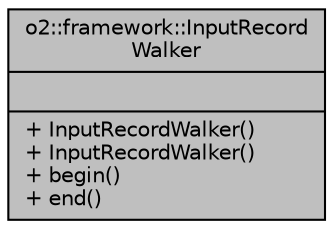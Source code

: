 digraph "o2::framework::InputRecordWalker"
{
 // INTERACTIVE_SVG=YES
  bgcolor="transparent";
  edge [fontname="Helvetica",fontsize="10",labelfontname="Helvetica",labelfontsize="10"];
  node [fontname="Helvetica",fontsize="10",shape=record];
  Node1 [label="{o2::framework::InputRecord\lWalker\n||+ InputRecordWalker()\l+ InputRecordWalker()\l+ begin()\l+ end()\l}",height=0.2,width=0.4,color="black", fillcolor="grey75", style="filled", fontcolor="black"];
}
